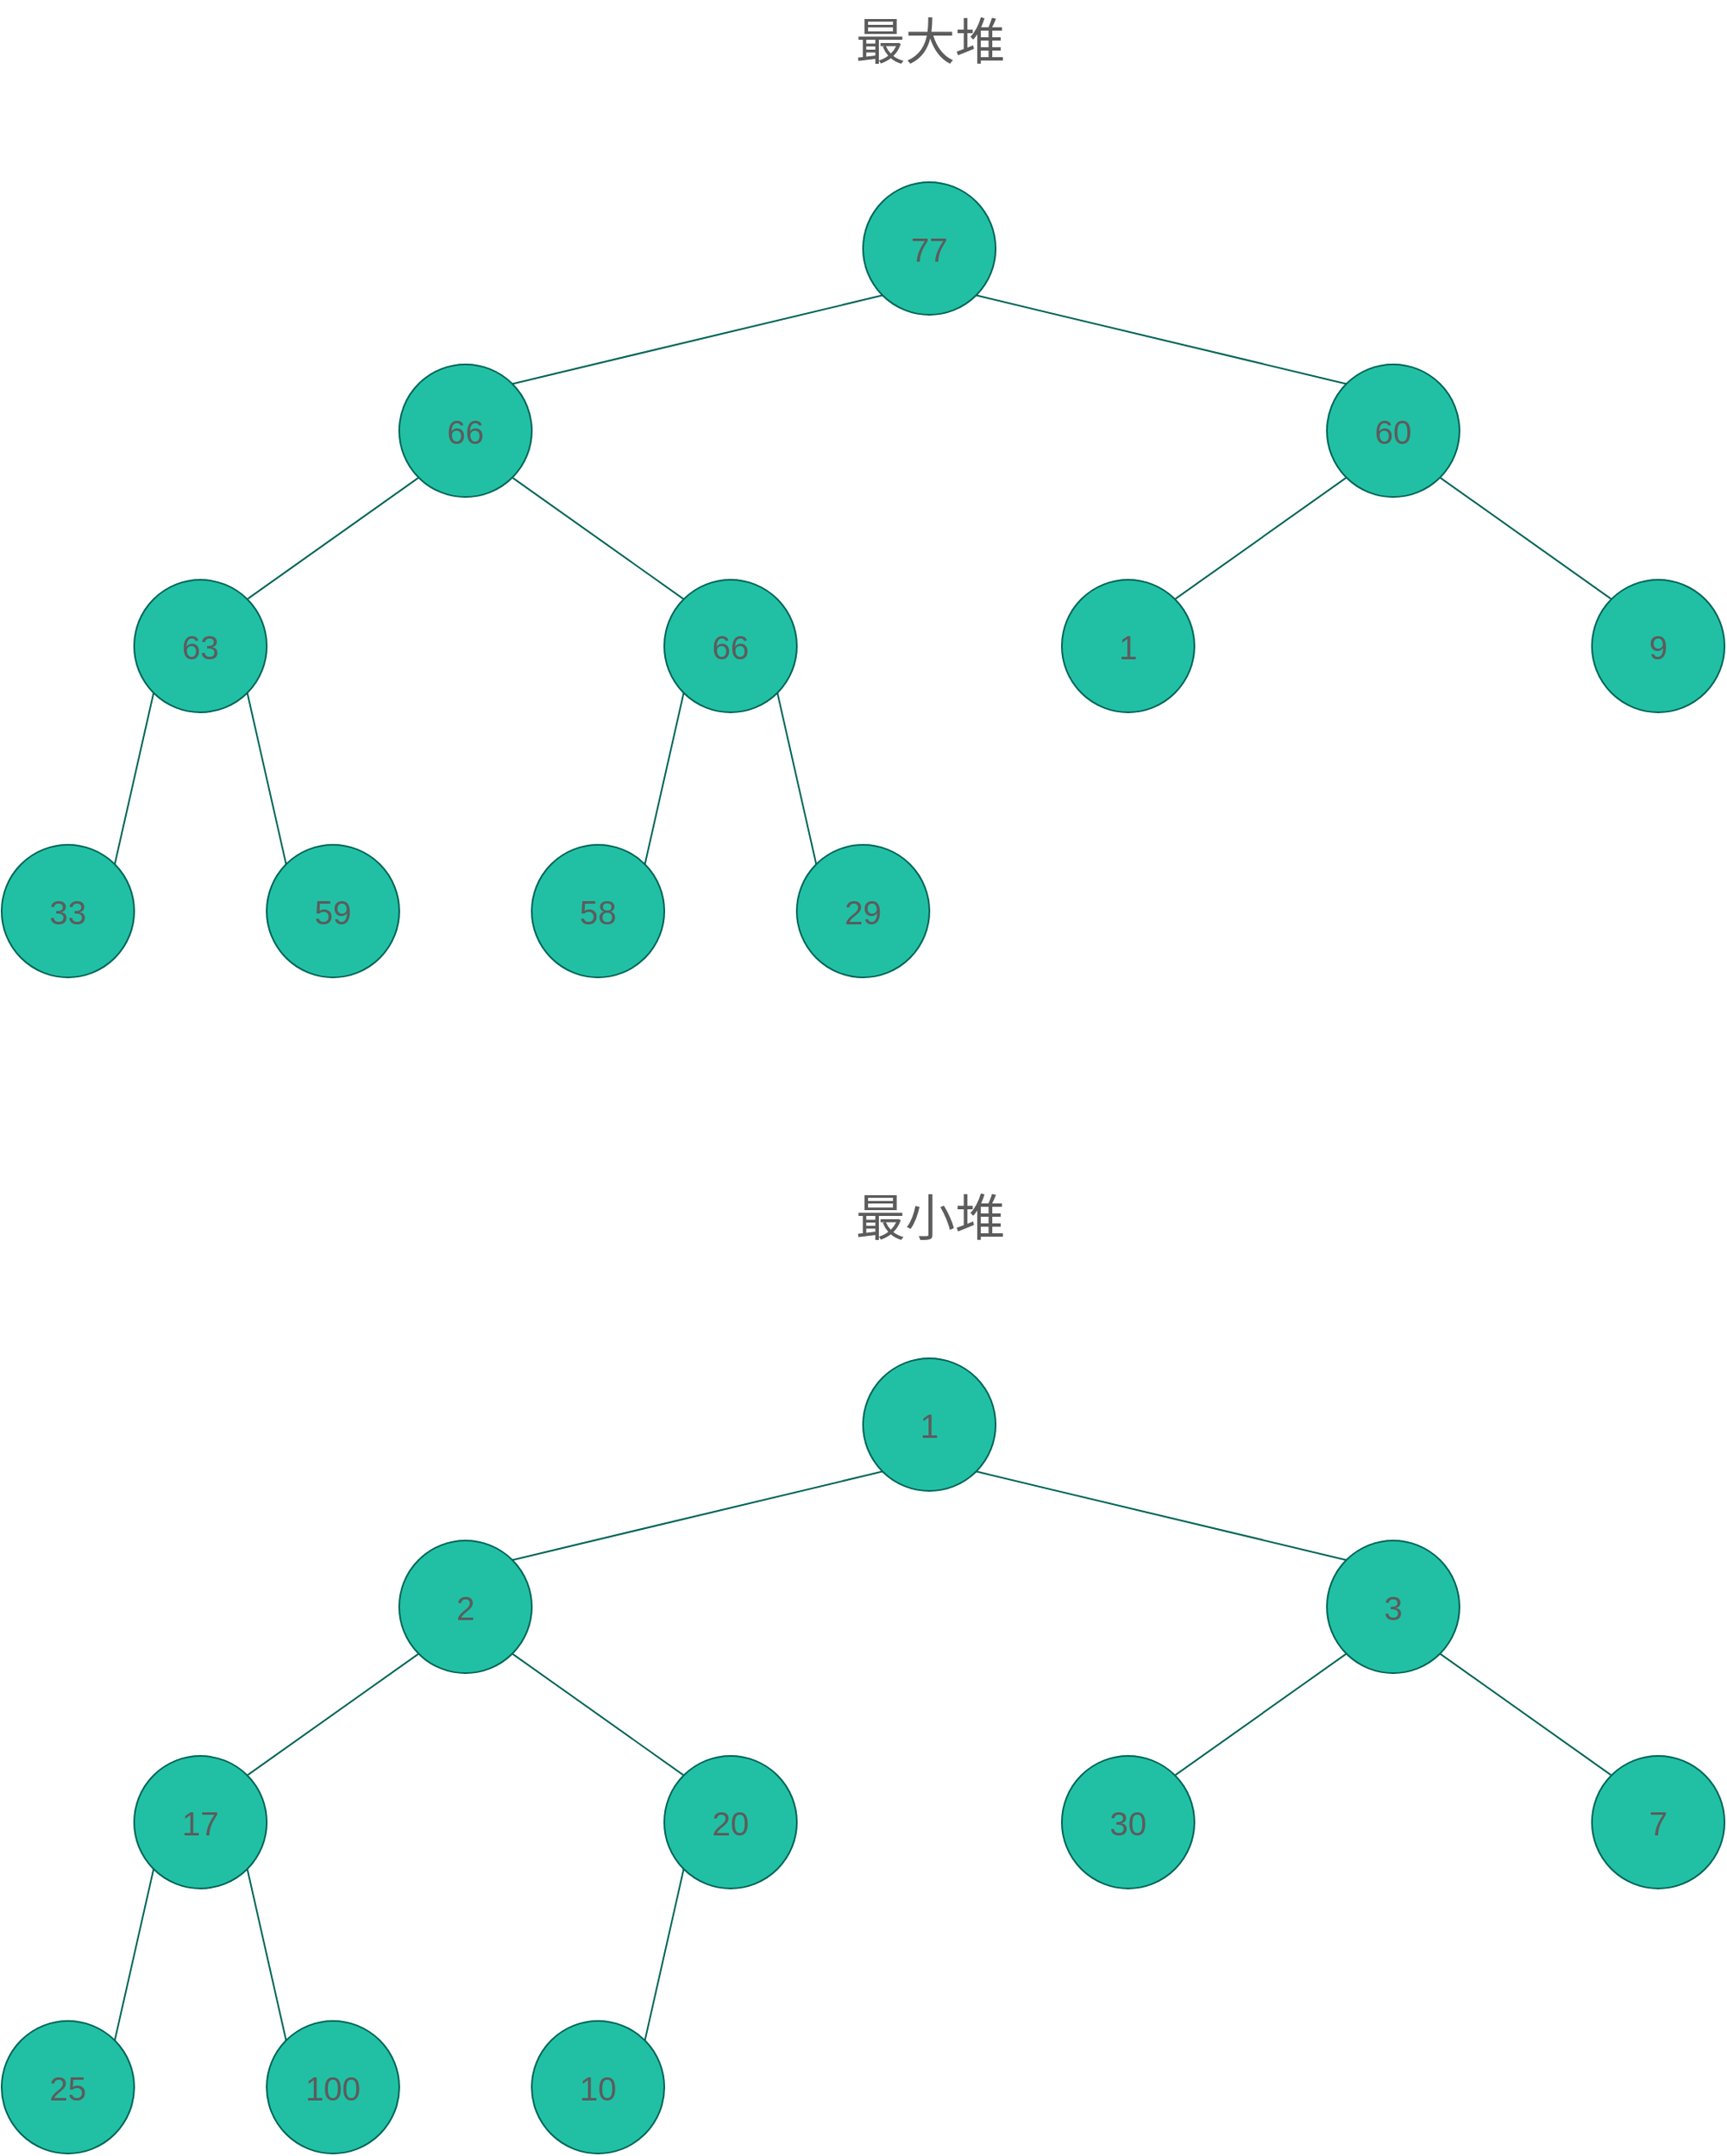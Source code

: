 <mxfile version="27.0.5">
  <diagram name="第 1 页" id="Di41fWIvUGaqmh2CWGeT">
    <mxGraphModel dx="714" dy="1023" grid="1" gridSize="10" guides="1" tooltips="1" connect="1" arrows="1" fold="1" page="0" pageScale="1" pageWidth="827" pageHeight="1169" math="0" shadow="0">
      <root>
        <mxCell id="0" />
        <mxCell id="1" parent="0" />
        <mxCell id="Oee_jx4xHQKgiAV1baKr-14" style="rounded=0;orthogonalLoop=1;jettySize=auto;html=1;exitX=0;exitY=1;exitDx=0;exitDy=0;entryX=1;entryY=0;entryDx=0;entryDy=0;endArrow=none;startFill=0;fontSize=20;labelBackgroundColor=none;strokeColor=#006658;fontColor=default;" parent="1" source="Oee_jx4xHQKgiAV1baKr-1" target="Oee_jx4xHQKgiAV1baKr-6" edge="1">
          <mxGeometry relative="1" as="geometry" />
        </mxCell>
        <mxCell id="Oee_jx4xHQKgiAV1baKr-15" style="rounded=0;orthogonalLoop=1;jettySize=auto;html=1;exitX=1;exitY=1;exitDx=0;exitDy=0;entryX=0;entryY=0;entryDx=0;entryDy=0;endArrow=none;startFill=0;fontSize=20;labelBackgroundColor=none;strokeColor=#006658;fontColor=default;" parent="1" source="Oee_jx4xHQKgiAV1baKr-1" target="Oee_jx4xHQKgiAV1baKr-7" edge="1">
          <mxGeometry relative="1" as="geometry" />
        </mxCell>
        <mxCell id="Oee_jx4xHQKgiAV1baKr-1" value="66" style="ellipse;whiteSpace=wrap;html=1;aspect=fixed;fontSize=20;labelBackgroundColor=none;fillColor=#21C0A5;strokeColor=#006658;fontColor=#5C5C5C;" parent="1" vertex="1">
          <mxGeometry x="360" y="110" width="80" height="80" as="geometry" />
        </mxCell>
        <mxCell id="Oee_jx4xHQKgiAV1baKr-2" value="33" style="ellipse;whiteSpace=wrap;html=1;aspect=fixed;fontSize=20;labelBackgroundColor=none;fillColor=#21C0A5;strokeColor=#006658;fontColor=#5C5C5C;" parent="1" vertex="1">
          <mxGeometry x="120" y="400" width="80" height="80" as="geometry" />
        </mxCell>
        <mxCell id="Oee_jx4xHQKgiAV1baKr-3" value="59" style="ellipse;whiteSpace=wrap;html=1;aspect=fixed;fontSize=20;labelBackgroundColor=none;fillColor=#21C0A5;strokeColor=#006658;fontColor=#5C5C5C;" parent="1" vertex="1">
          <mxGeometry x="280" y="400" width="80" height="80" as="geometry" />
        </mxCell>
        <mxCell id="Oee_jx4xHQKgiAV1baKr-4" value="29" style="ellipse;whiteSpace=wrap;html=1;aspect=fixed;fontSize=20;labelBackgroundColor=none;fillColor=#21C0A5;strokeColor=#006658;fontColor=#5C5C5C;" parent="1" vertex="1">
          <mxGeometry x="600" y="400" width="80" height="80" as="geometry" />
        </mxCell>
        <mxCell id="Oee_jx4xHQKgiAV1baKr-5" value="58" style="ellipse;whiteSpace=wrap;html=1;aspect=fixed;fontSize=20;labelBackgroundColor=none;fillColor=#21C0A5;strokeColor=#006658;fontColor=#5C5C5C;" parent="1" vertex="1">
          <mxGeometry x="440" y="400" width="80" height="80" as="geometry" />
        </mxCell>
        <mxCell id="Oee_jx4xHQKgiAV1baKr-16" style="rounded=0;orthogonalLoop=1;jettySize=auto;html=1;exitX=0;exitY=1;exitDx=0;exitDy=0;entryX=1;entryY=0;entryDx=0;entryDy=0;endArrow=none;startFill=0;fontSize=20;labelBackgroundColor=none;strokeColor=#006658;fontColor=default;" parent="1" source="Oee_jx4xHQKgiAV1baKr-6" target="Oee_jx4xHQKgiAV1baKr-2" edge="1">
          <mxGeometry relative="1" as="geometry" />
        </mxCell>
        <mxCell id="Oee_jx4xHQKgiAV1baKr-17" style="rounded=0;orthogonalLoop=1;jettySize=auto;html=1;exitX=1;exitY=1;exitDx=0;exitDy=0;entryX=0;entryY=0;entryDx=0;entryDy=0;endArrow=none;startFill=0;fontSize=20;labelBackgroundColor=none;strokeColor=#006658;fontColor=default;" parent="1" source="Oee_jx4xHQKgiAV1baKr-6" target="Oee_jx4xHQKgiAV1baKr-3" edge="1">
          <mxGeometry relative="1" as="geometry" />
        </mxCell>
        <mxCell id="Oee_jx4xHQKgiAV1baKr-6" value="63" style="ellipse;whiteSpace=wrap;html=1;aspect=fixed;fontSize=20;labelBackgroundColor=none;fillColor=#21C0A5;strokeColor=#006658;fontColor=#5C5C5C;" parent="1" vertex="1">
          <mxGeometry x="200" y="240" width="80" height="80" as="geometry" />
        </mxCell>
        <mxCell id="Oee_jx4xHQKgiAV1baKr-18" style="rounded=0;orthogonalLoop=1;jettySize=auto;html=1;exitX=0;exitY=1;exitDx=0;exitDy=0;entryX=1;entryY=0;entryDx=0;entryDy=0;endArrow=none;startFill=0;fontSize=20;labelBackgroundColor=none;strokeColor=#006658;fontColor=default;" parent="1" source="Oee_jx4xHQKgiAV1baKr-7" target="Oee_jx4xHQKgiAV1baKr-5" edge="1">
          <mxGeometry relative="1" as="geometry" />
        </mxCell>
        <mxCell id="Oee_jx4xHQKgiAV1baKr-19" style="rounded=0;orthogonalLoop=1;jettySize=auto;html=1;exitX=1;exitY=1;exitDx=0;exitDy=0;entryX=0;entryY=0;entryDx=0;entryDy=0;endArrow=none;startFill=0;fontSize=20;labelBackgroundColor=none;strokeColor=#006658;fontColor=default;" parent="1" source="Oee_jx4xHQKgiAV1baKr-7" target="Oee_jx4xHQKgiAV1baKr-4" edge="1">
          <mxGeometry relative="1" as="geometry" />
        </mxCell>
        <mxCell id="Oee_jx4xHQKgiAV1baKr-7" value="66" style="ellipse;whiteSpace=wrap;html=1;aspect=fixed;fontSize=20;labelBackgroundColor=none;fillColor=#21C0A5;strokeColor=#006658;fontColor=#5C5C5C;" parent="1" vertex="1">
          <mxGeometry x="520" y="240" width="80" height="80" as="geometry" />
        </mxCell>
        <mxCell id="Oee_jx4xHQKgiAV1baKr-20" style="rounded=0;orthogonalLoop=1;jettySize=auto;html=1;exitX=0;exitY=1;exitDx=0;exitDy=0;entryX=1;entryY=0;entryDx=0;entryDy=0;endArrow=none;startFill=0;fontSize=20;labelBackgroundColor=none;strokeColor=#006658;fontColor=default;" parent="1" source="Oee_jx4xHQKgiAV1baKr-8" target="Oee_jx4xHQKgiAV1baKr-9" edge="1">
          <mxGeometry relative="1" as="geometry" />
        </mxCell>
        <mxCell id="Oee_jx4xHQKgiAV1baKr-21" style="rounded=0;orthogonalLoop=1;jettySize=auto;html=1;exitX=1;exitY=1;exitDx=0;exitDy=0;entryX=0;entryY=0;entryDx=0;entryDy=0;endArrow=none;startFill=0;fontSize=20;labelBackgroundColor=none;strokeColor=#006658;fontColor=default;" parent="1" source="Oee_jx4xHQKgiAV1baKr-8" target="Oee_jx4xHQKgiAV1baKr-10" edge="1">
          <mxGeometry relative="1" as="geometry" />
        </mxCell>
        <mxCell id="Oee_jx4xHQKgiAV1baKr-8" value="60" style="ellipse;whiteSpace=wrap;html=1;aspect=fixed;fontSize=20;labelBackgroundColor=none;fillColor=#21C0A5;strokeColor=#006658;fontColor=#5C5C5C;" parent="1" vertex="1">
          <mxGeometry x="920" y="110" width="80" height="80" as="geometry" />
        </mxCell>
        <mxCell id="Oee_jx4xHQKgiAV1baKr-9" value="1" style="ellipse;whiteSpace=wrap;html=1;aspect=fixed;fontSize=20;labelBackgroundColor=none;fillColor=#21C0A5;strokeColor=#006658;fontColor=#5C5C5C;" parent="1" vertex="1">
          <mxGeometry x="760" y="240" width="80" height="80" as="geometry" />
        </mxCell>
        <mxCell id="Oee_jx4xHQKgiAV1baKr-10" value="9" style="ellipse;whiteSpace=wrap;html=1;aspect=fixed;fontSize=20;labelBackgroundColor=none;fillColor=#21C0A5;strokeColor=#006658;fontColor=#5C5C5C;" parent="1" vertex="1">
          <mxGeometry x="1080" y="240" width="80" height="80" as="geometry" />
        </mxCell>
        <mxCell id="Oee_jx4xHQKgiAV1baKr-12" style="rounded=0;orthogonalLoop=1;jettySize=auto;html=1;exitX=0;exitY=1;exitDx=0;exitDy=0;entryX=1;entryY=0;entryDx=0;entryDy=0;endArrow=none;startFill=0;fontSize=20;labelBackgroundColor=none;strokeColor=#006658;fontColor=default;" parent="1" source="Oee_jx4xHQKgiAV1baKr-11" target="Oee_jx4xHQKgiAV1baKr-1" edge="1">
          <mxGeometry relative="1" as="geometry" />
        </mxCell>
        <mxCell id="Oee_jx4xHQKgiAV1baKr-13" style="rounded=0;orthogonalLoop=1;jettySize=auto;html=1;exitX=1;exitY=1;exitDx=0;exitDy=0;entryX=0;entryY=0;entryDx=0;entryDy=0;endArrow=none;startFill=0;fontSize=20;labelBackgroundColor=none;strokeColor=#006658;fontColor=default;" parent="1" source="Oee_jx4xHQKgiAV1baKr-11" target="Oee_jx4xHQKgiAV1baKr-8" edge="1">
          <mxGeometry relative="1" as="geometry" />
        </mxCell>
        <mxCell id="Oee_jx4xHQKgiAV1baKr-11" value="77" style="ellipse;whiteSpace=wrap;html=1;aspect=fixed;fontSize=20;labelBackgroundColor=none;fillColor=#21C0A5;strokeColor=#006658;fontColor=#5C5C5C;" parent="1" vertex="1">
          <mxGeometry x="640" width="80" height="80" as="geometry" />
        </mxCell>
        <mxCell id="Oee_jx4xHQKgiAV1baKr-22" value="最大堆" style="text;html=1;align=center;verticalAlign=middle;resizable=0;points=[];autosize=1;strokeColor=none;fillColor=none;fontColor=#5C5C5C;fontSize=30;labelBackgroundColor=none;" parent="1" vertex="1">
          <mxGeometry x="625" y="-110" width="110" height="50" as="geometry" />
        </mxCell>
        <mxCell id="Oee_jx4xHQKgiAV1baKr-23" style="rounded=0;orthogonalLoop=1;jettySize=auto;html=1;exitX=0;exitY=1;exitDx=0;exitDy=0;entryX=1;entryY=0;entryDx=0;entryDy=0;endArrow=none;startFill=0;fontSize=20;labelBackgroundColor=none;strokeColor=#006658;fontColor=default;" parent="1" source="Oee_jx4xHQKgiAV1baKr-25" target="Oee_jx4xHQKgiAV1baKr-32" edge="1">
          <mxGeometry relative="1" as="geometry" />
        </mxCell>
        <mxCell id="Oee_jx4xHQKgiAV1baKr-24" style="rounded=0;orthogonalLoop=1;jettySize=auto;html=1;exitX=1;exitY=1;exitDx=0;exitDy=0;entryX=0;entryY=0;entryDx=0;entryDy=0;endArrow=none;startFill=0;fontSize=20;labelBackgroundColor=none;strokeColor=#006658;fontColor=default;" parent="1" source="Oee_jx4xHQKgiAV1baKr-25" target="Oee_jx4xHQKgiAV1baKr-35" edge="1">
          <mxGeometry relative="1" as="geometry" />
        </mxCell>
        <mxCell id="Oee_jx4xHQKgiAV1baKr-25" value="2" style="ellipse;whiteSpace=wrap;html=1;aspect=fixed;fontSize=20;labelBackgroundColor=none;fillColor=#21C0A5;strokeColor=#006658;fontColor=#5C5C5C;" parent="1" vertex="1">
          <mxGeometry x="360" y="820" width="80" height="80" as="geometry" />
        </mxCell>
        <mxCell id="Oee_jx4xHQKgiAV1baKr-26" value="25" style="ellipse;whiteSpace=wrap;html=1;aspect=fixed;fontSize=20;labelBackgroundColor=none;fillColor=#21C0A5;strokeColor=#006658;fontColor=#5C5C5C;" parent="1" vertex="1">
          <mxGeometry x="120" y="1110" width="80" height="80" as="geometry" />
        </mxCell>
        <mxCell id="Oee_jx4xHQKgiAV1baKr-27" value="100" style="ellipse;whiteSpace=wrap;html=1;aspect=fixed;fontSize=20;labelBackgroundColor=none;fillColor=#21C0A5;strokeColor=#006658;fontColor=#5C5C5C;" parent="1" vertex="1">
          <mxGeometry x="280" y="1110" width="80" height="80" as="geometry" />
        </mxCell>
        <mxCell id="Oee_jx4xHQKgiAV1baKr-29" value="10" style="ellipse;whiteSpace=wrap;html=1;aspect=fixed;fontSize=20;labelBackgroundColor=none;fillColor=#21C0A5;strokeColor=#006658;fontColor=#5C5C5C;" parent="1" vertex="1">
          <mxGeometry x="440" y="1110" width="80" height="80" as="geometry" />
        </mxCell>
        <mxCell id="Oee_jx4xHQKgiAV1baKr-30" style="rounded=0;orthogonalLoop=1;jettySize=auto;html=1;exitX=0;exitY=1;exitDx=0;exitDy=0;entryX=1;entryY=0;entryDx=0;entryDy=0;endArrow=none;startFill=0;fontSize=20;labelBackgroundColor=none;strokeColor=#006658;fontColor=default;" parent="1" source="Oee_jx4xHQKgiAV1baKr-32" target="Oee_jx4xHQKgiAV1baKr-26" edge="1">
          <mxGeometry relative="1" as="geometry" />
        </mxCell>
        <mxCell id="Oee_jx4xHQKgiAV1baKr-31" style="rounded=0;orthogonalLoop=1;jettySize=auto;html=1;exitX=1;exitY=1;exitDx=0;exitDy=0;entryX=0;entryY=0;entryDx=0;entryDy=0;endArrow=none;startFill=0;fontSize=20;labelBackgroundColor=none;strokeColor=#006658;fontColor=default;" parent="1" source="Oee_jx4xHQKgiAV1baKr-32" target="Oee_jx4xHQKgiAV1baKr-27" edge="1">
          <mxGeometry relative="1" as="geometry" />
        </mxCell>
        <mxCell id="Oee_jx4xHQKgiAV1baKr-32" value="17" style="ellipse;whiteSpace=wrap;html=1;aspect=fixed;fontSize=20;labelBackgroundColor=none;fillColor=#21C0A5;strokeColor=#006658;fontColor=#5C5C5C;" parent="1" vertex="1">
          <mxGeometry x="200" y="950" width="80" height="80" as="geometry" />
        </mxCell>
        <mxCell id="Oee_jx4xHQKgiAV1baKr-33" style="rounded=0;orthogonalLoop=1;jettySize=auto;html=1;exitX=0;exitY=1;exitDx=0;exitDy=0;entryX=1;entryY=0;entryDx=0;entryDy=0;endArrow=none;startFill=0;fontSize=20;labelBackgroundColor=none;strokeColor=#006658;fontColor=default;" parent="1" source="Oee_jx4xHQKgiAV1baKr-35" target="Oee_jx4xHQKgiAV1baKr-29" edge="1">
          <mxGeometry relative="1" as="geometry" />
        </mxCell>
        <mxCell id="Oee_jx4xHQKgiAV1baKr-35" value="20" style="ellipse;whiteSpace=wrap;html=1;aspect=fixed;fontSize=20;labelBackgroundColor=none;fillColor=#21C0A5;strokeColor=#006658;fontColor=#5C5C5C;" parent="1" vertex="1">
          <mxGeometry x="520" y="950" width="80" height="80" as="geometry" />
        </mxCell>
        <mxCell id="Oee_jx4xHQKgiAV1baKr-36" style="rounded=0;orthogonalLoop=1;jettySize=auto;html=1;exitX=0;exitY=1;exitDx=0;exitDy=0;entryX=1;entryY=0;entryDx=0;entryDy=0;endArrow=none;startFill=0;fontSize=20;labelBackgroundColor=none;strokeColor=#006658;fontColor=default;" parent="1" source="Oee_jx4xHQKgiAV1baKr-38" target="Oee_jx4xHQKgiAV1baKr-39" edge="1">
          <mxGeometry relative="1" as="geometry" />
        </mxCell>
        <mxCell id="Oee_jx4xHQKgiAV1baKr-37" style="rounded=0;orthogonalLoop=1;jettySize=auto;html=1;exitX=1;exitY=1;exitDx=0;exitDy=0;entryX=0;entryY=0;entryDx=0;entryDy=0;endArrow=none;startFill=0;fontSize=20;labelBackgroundColor=none;strokeColor=#006658;fontColor=default;" parent="1" source="Oee_jx4xHQKgiAV1baKr-38" target="Oee_jx4xHQKgiAV1baKr-40" edge="1">
          <mxGeometry relative="1" as="geometry" />
        </mxCell>
        <mxCell id="Oee_jx4xHQKgiAV1baKr-38" value="3" style="ellipse;whiteSpace=wrap;html=1;aspect=fixed;fontSize=20;labelBackgroundColor=none;fillColor=#21C0A5;strokeColor=#006658;fontColor=#5C5C5C;" parent="1" vertex="1">
          <mxGeometry x="920" y="820" width="80" height="80" as="geometry" />
        </mxCell>
        <mxCell id="Oee_jx4xHQKgiAV1baKr-39" value="30" style="ellipse;whiteSpace=wrap;html=1;aspect=fixed;fontSize=20;labelBackgroundColor=none;fillColor=#21C0A5;strokeColor=#006658;fontColor=#5C5C5C;" parent="1" vertex="1">
          <mxGeometry x="760" y="950" width="80" height="80" as="geometry" />
        </mxCell>
        <mxCell id="Oee_jx4xHQKgiAV1baKr-40" value="7" style="ellipse;whiteSpace=wrap;html=1;aspect=fixed;fontSize=20;labelBackgroundColor=none;fillColor=#21C0A5;strokeColor=#006658;fontColor=#5C5C5C;" parent="1" vertex="1">
          <mxGeometry x="1080" y="950" width="80" height="80" as="geometry" />
        </mxCell>
        <mxCell id="Oee_jx4xHQKgiAV1baKr-41" style="rounded=0;orthogonalLoop=1;jettySize=auto;html=1;exitX=0;exitY=1;exitDx=0;exitDy=0;entryX=1;entryY=0;entryDx=0;entryDy=0;endArrow=none;startFill=0;fontSize=20;labelBackgroundColor=none;strokeColor=#006658;fontColor=default;" parent="1" source="Oee_jx4xHQKgiAV1baKr-43" target="Oee_jx4xHQKgiAV1baKr-25" edge="1">
          <mxGeometry relative="1" as="geometry" />
        </mxCell>
        <mxCell id="Oee_jx4xHQKgiAV1baKr-42" style="rounded=0;orthogonalLoop=1;jettySize=auto;html=1;exitX=1;exitY=1;exitDx=0;exitDy=0;entryX=0;entryY=0;entryDx=0;entryDy=0;endArrow=none;startFill=0;fontSize=20;labelBackgroundColor=none;strokeColor=#006658;fontColor=default;" parent="1" source="Oee_jx4xHQKgiAV1baKr-43" target="Oee_jx4xHQKgiAV1baKr-38" edge="1">
          <mxGeometry relative="1" as="geometry" />
        </mxCell>
        <mxCell id="Oee_jx4xHQKgiAV1baKr-43" value="1" style="ellipse;whiteSpace=wrap;html=1;aspect=fixed;fontSize=20;labelBackgroundColor=none;fillColor=#21C0A5;strokeColor=#006658;fontColor=#5C5C5C;" parent="1" vertex="1">
          <mxGeometry x="640" y="710" width="80" height="80" as="geometry" />
        </mxCell>
        <mxCell id="Oee_jx4xHQKgiAV1baKr-44" value="最小堆" style="text;html=1;align=center;verticalAlign=middle;resizable=0;points=[];autosize=1;strokeColor=none;fillColor=none;fontColor=#5C5C5C;fontSize=30;labelBackgroundColor=none;" parent="1" vertex="1">
          <mxGeometry x="625" y="600" width="110" height="50" as="geometry" />
        </mxCell>
      </root>
    </mxGraphModel>
  </diagram>
</mxfile>

